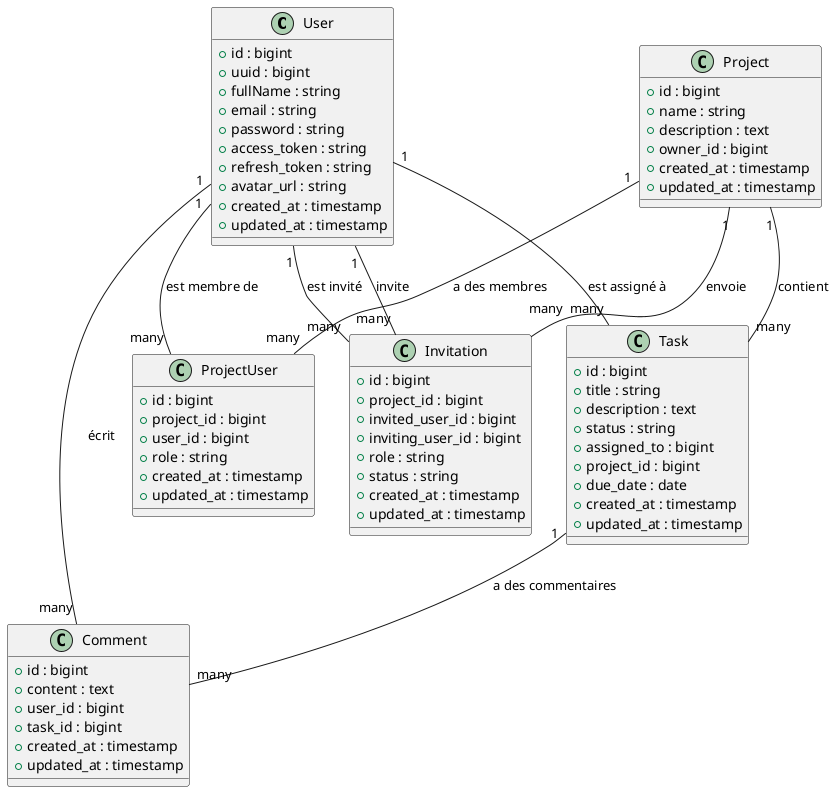 @startuml ClassDiagram

' Définir les classes
class User {
  +id : bigint
  +uuid : bigint
  +fullName : string
  +email : string
  +password : string
  ' +provider : string
  ' +provider_id : string
  +access_token : string
  +refresh_token : string
  +avatar_url : string
  +created_at : timestamp
  +updated_at : timestamp
}

class Project {
  +id : bigint
  +name : string
  +description : text
  +owner_id : bigint
  +created_at : timestamp
  +updated_at : timestamp
}

class ProjectUser {
  +id : bigint
  +project_id : bigint
  +user_id : bigint
  +role : string
  +created_at : timestamp
  +updated_at : timestamp
}

class Invitation {
  +id : bigint
  +project_id : bigint
  +invited_user_id : bigint
  +inviting_user_id : bigint
  +role : string
  +status : string
  +created_at : timestamp
  +updated_at : timestamp
}

class Task {
  +id : bigint
  +title : string
  +description : text
  +status : string
  +assigned_to : bigint
  +project_id : bigint
  +due_date : date
  +created_at : timestamp
  +updated_at : timestamp
}



class Comment {
  +id : bigint
  +content : text
  +user_id : bigint
  +task_id : bigint
  +created_at : timestamp
  +updated_at : timestamp
}

' class Notification {
'   +id : bigint
'   +type : string
'   +message : text
'   +user_id : bigint
'   +read_at : timestamp
'   +created_at : timestamp
' }

' class ActivityLog {
'   +id : bigint
'   +action : string
'   +user_id : bigint
'   +related_id : bigint
'   +related_type : string
'   +created_at : timestamp
' }



' class Chat {
'   +id : bigint
'   +project_id : bigint
'   +created_at : timestamp
'   +updated_at : timestamp
' }

' class Message {
'   +id : bigint
'   +chat_id : bigint
'   +user_id : bigint
'   +content : text
'   +created_at : timestamp
'   +updated_at : timestamp
' }

' class MessageStatus {
'   +id : bigint
'   +message_id : bigint
'   +status : string
'   +user_id : bigint
'   +created_at : timestamp
' }

' class AuthLog {
'   +id : bigint
'   +user_id : bigint
'   +action : string
'   +ip_address : string
'   +created_at : timestamp
' }

' Définir les relations
User "1" -- "many" ProjectUser : "est membre de"
Project "1" -- "many" ProjectUser : "a des membres"
Project "1" -- "many" Task : "contient"
Project "1" -- "many" Invitation : "envoie"
User "1" -- "many" Invitation : "invite"
User "1" -- "many" Invitation : "est invité"
Task "1" -- "many" Comment : "a des commentaires"
User "1" -- "many" Comment : "écrit"
User "1" -- "many" Task : "est assigné à"
' User "1" -- "many" Notification : "reçoit"
' User "1" -- "many" ActivityLog : "effectue"
' User "1" -- "many" AuthLog : "a des logs d'authentification"
' Project "1" -- "many" Chat : "a des conversations"
' Chat "1" -- "many" Message : "contient"
' User "1" -- "many" Message : "envoie"
' Message "1" -- "many" MessageStatus : "a un statut"
' User "1" -- "many" MessageStatus : "voit"

@enduml